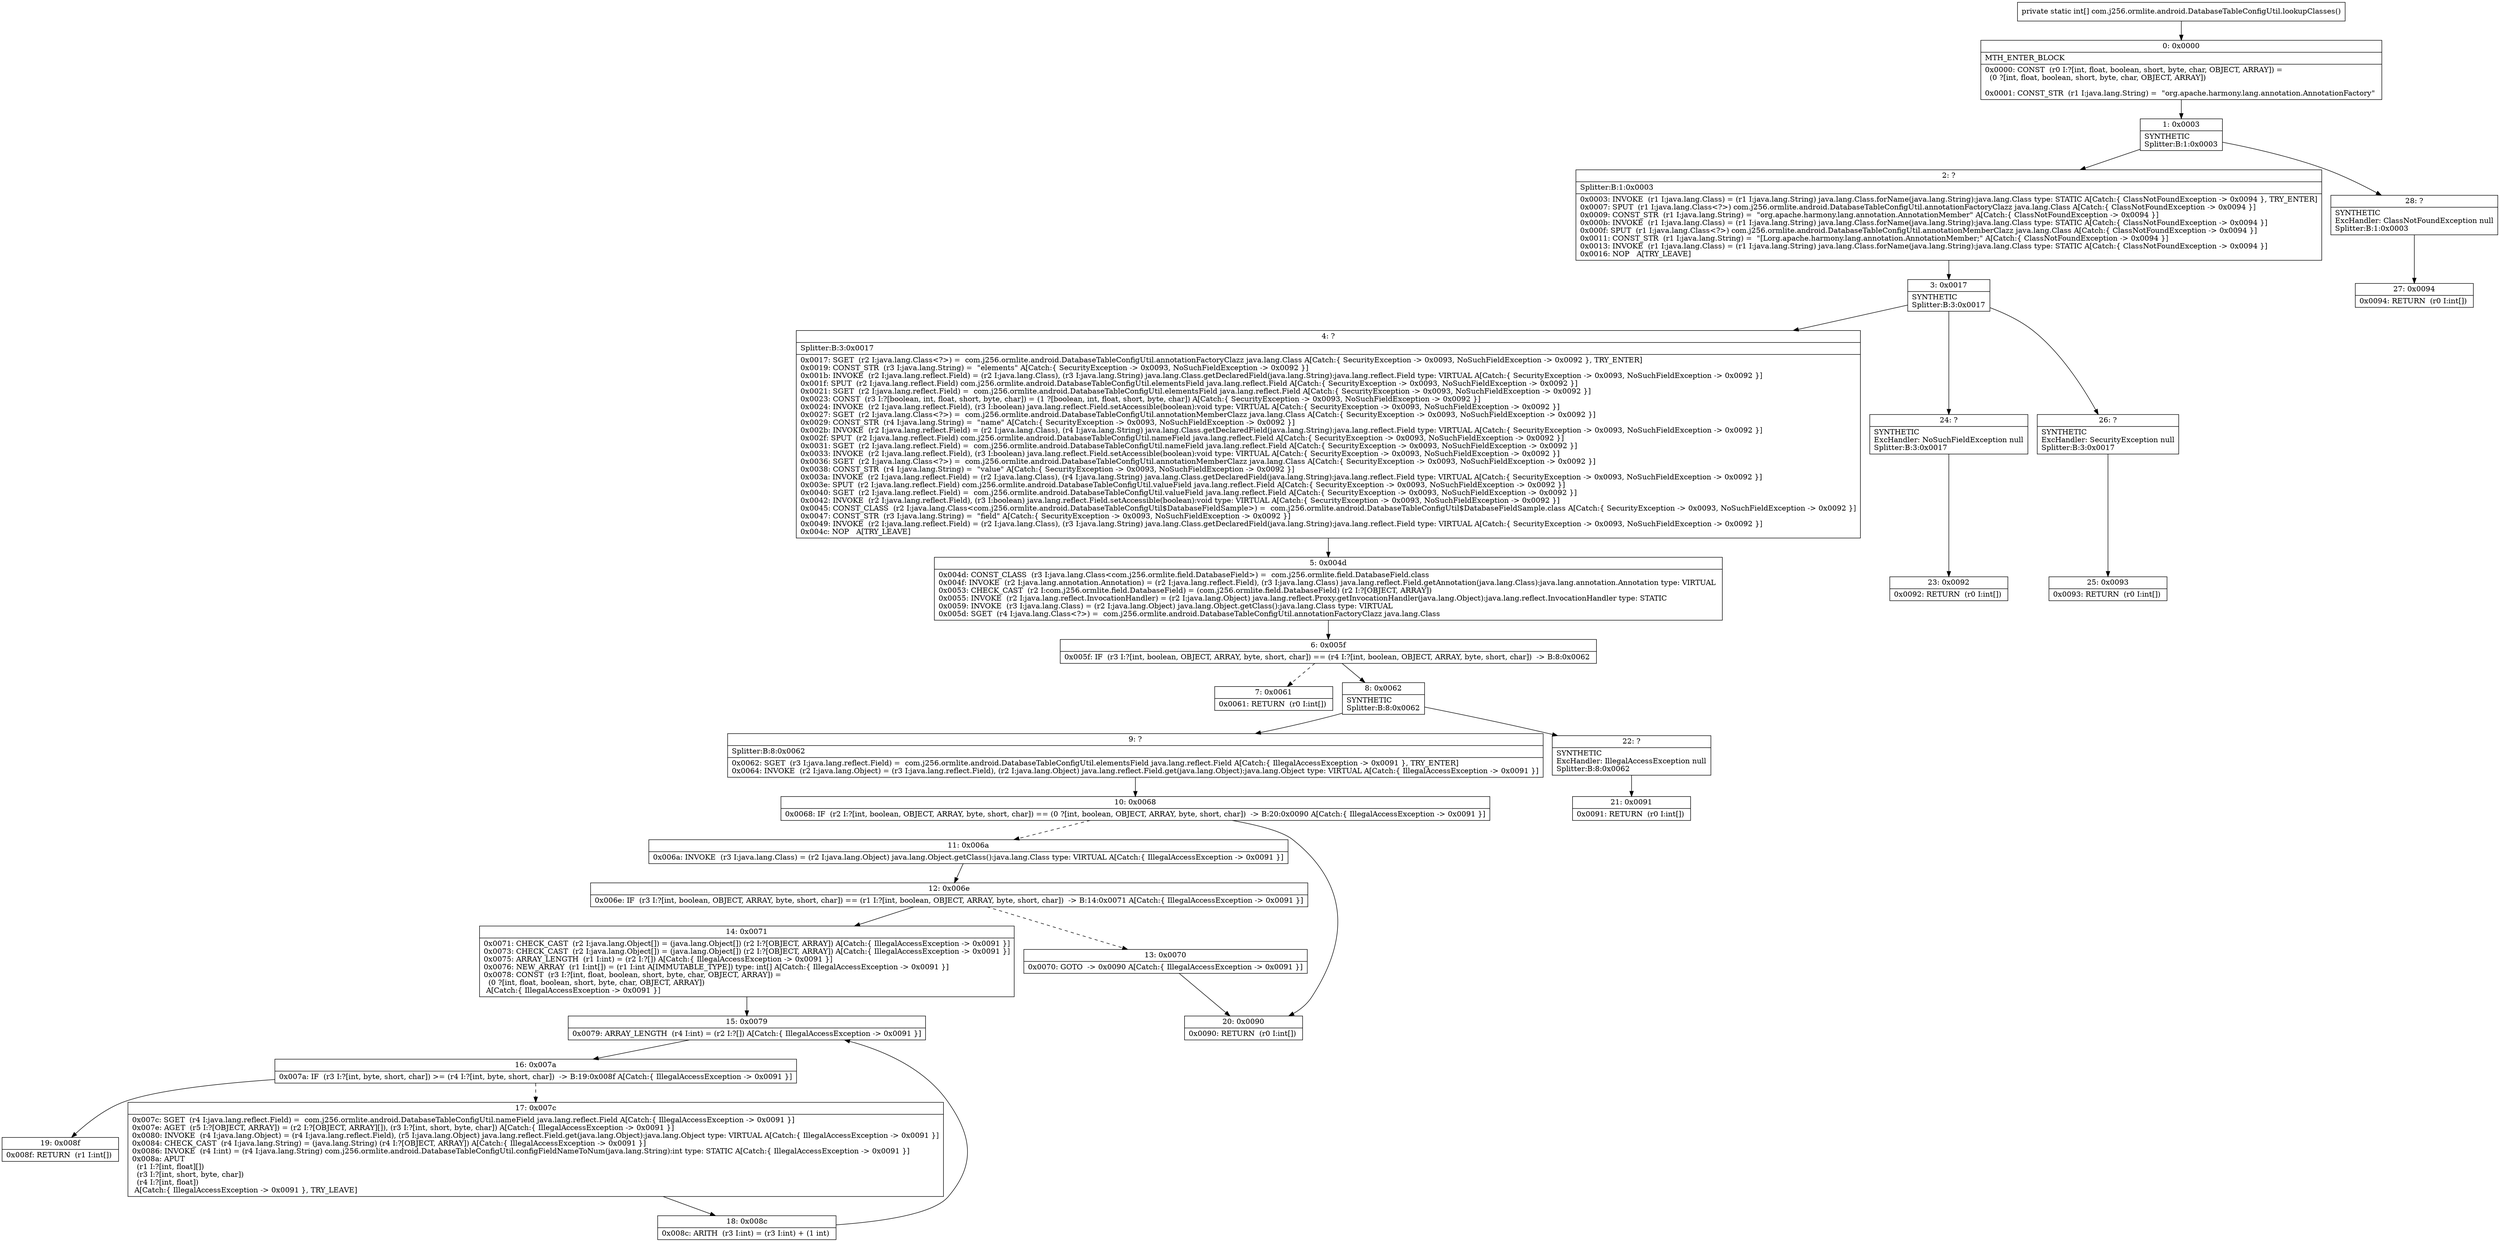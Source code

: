 digraph "CFG forcom.j256.ormlite.android.DatabaseTableConfigUtil.lookupClasses()[I" {
Node_0 [shape=record,label="{0\:\ 0x0000|MTH_ENTER_BLOCK\l|0x0000: CONST  (r0 I:?[int, float, boolean, short, byte, char, OBJECT, ARRAY]) = \l  (0 ?[int, float, boolean, short, byte, char, OBJECT, ARRAY])\l \l0x0001: CONST_STR  (r1 I:java.lang.String) =  \"org.apache.harmony.lang.annotation.AnnotationFactory\" \l}"];
Node_1 [shape=record,label="{1\:\ 0x0003|SYNTHETIC\lSplitter:B:1:0x0003\l}"];
Node_2 [shape=record,label="{2\:\ ?|Splitter:B:1:0x0003\l|0x0003: INVOKE  (r1 I:java.lang.Class) = (r1 I:java.lang.String) java.lang.Class.forName(java.lang.String):java.lang.Class type: STATIC A[Catch:\{ ClassNotFoundException \-\> 0x0094 \}, TRY_ENTER]\l0x0007: SPUT  (r1 I:java.lang.Class\<?\>) com.j256.ormlite.android.DatabaseTableConfigUtil.annotationFactoryClazz java.lang.Class A[Catch:\{ ClassNotFoundException \-\> 0x0094 \}]\l0x0009: CONST_STR  (r1 I:java.lang.String) =  \"org.apache.harmony.lang.annotation.AnnotationMember\" A[Catch:\{ ClassNotFoundException \-\> 0x0094 \}]\l0x000b: INVOKE  (r1 I:java.lang.Class) = (r1 I:java.lang.String) java.lang.Class.forName(java.lang.String):java.lang.Class type: STATIC A[Catch:\{ ClassNotFoundException \-\> 0x0094 \}]\l0x000f: SPUT  (r1 I:java.lang.Class\<?\>) com.j256.ormlite.android.DatabaseTableConfigUtil.annotationMemberClazz java.lang.Class A[Catch:\{ ClassNotFoundException \-\> 0x0094 \}]\l0x0011: CONST_STR  (r1 I:java.lang.String) =  \"[Lorg.apache.harmony.lang.annotation.AnnotationMember;\" A[Catch:\{ ClassNotFoundException \-\> 0x0094 \}]\l0x0013: INVOKE  (r1 I:java.lang.Class) = (r1 I:java.lang.String) java.lang.Class.forName(java.lang.String):java.lang.Class type: STATIC A[Catch:\{ ClassNotFoundException \-\> 0x0094 \}]\l0x0016: NOP   A[TRY_LEAVE]\l}"];
Node_3 [shape=record,label="{3\:\ 0x0017|SYNTHETIC\lSplitter:B:3:0x0017\l}"];
Node_4 [shape=record,label="{4\:\ ?|Splitter:B:3:0x0017\l|0x0017: SGET  (r2 I:java.lang.Class\<?\>) =  com.j256.ormlite.android.DatabaseTableConfigUtil.annotationFactoryClazz java.lang.Class A[Catch:\{ SecurityException \-\> 0x0093, NoSuchFieldException \-\> 0x0092 \}, TRY_ENTER]\l0x0019: CONST_STR  (r3 I:java.lang.String) =  \"elements\" A[Catch:\{ SecurityException \-\> 0x0093, NoSuchFieldException \-\> 0x0092 \}]\l0x001b: INVOKE  (r2 I:java.lang.reflect.Field) = (r2 I:java.lang.Class), (r3 I:java.lang.String) java.lang.Class.getDeclaredField(java.lang.String):java.lang.reflect.Field type: VIRTUAL A[Catch:\{ SecurityException \-\> 0x0093, NoSuchFieldException \-\> 0x0092 \}]\l0x001f: SPUT  (r2 I:java.lang.reflect.Field) com.j256.ormlite.android.DatabaseTableConfigUtil.elementsField java.lang.reflect.Field A[Catch:\{ SecurityException \-\> 0x0093, NoSuchFieldException \-\> 0x0092 \}]\l0x0021: SGET  (r2 I:java.lang.reflect.Field) =  com.j256.ormlite.android.DatabaseTableConfigUtil.elementsField java.lang.reflect.Field A[Catch:\{ SecurityException \-\> 0x0093, NoSuchFieldException \-\> 0x0092 \}]\l0x0023: CONST  (r3 I:?[boolean, int, float, short, byte, char]) = (1 ?[boolean, int, float, short, byte, char]) A[Catch:\{ SecurityException \-\> 0x0093, NoSuchFieldException \-\> 0x0092 \}]\l0x0024: INVOKE  (r2 I:java.lang.reflect.Field), (r3 I:boolean) java.lang.reflect.Field.setAccessible(boolean):void type: VIRTUAL A[Catch:\{ SecurityException \-\> 0x0093, NoSuchFieldException \-\> 0x0092 \}]\l0x0027: SGET  (r2 I:java.lang.Class\<?\>) =  com.j256.ormlite.android.DatabaseTableConfigUtil.annotationMemberClazz java.lang.Class A[Catch:\{ SecurityException \-\> 0x0093, NoSuchFieldException \-\> 0x0092 \}]\l0x0029: CONST_STR  (r4 I:java.lang.String) =  \"name\" A[Catch:\{ SecurityException \-\> 0x0093, NoSuchFieldException \-\> 0x0092 \}]\l0x002b: INVOKE  (r2 I:java.lang.reflect.Field) = (r2 I:java.lang.Class), (r4 I:java.lang.String) java.lang.Class.getDeclaredField(java.lang.String):java.lang.reflect.Field type: VIRTUAL A[Catch:\{ SecurityException \-\> 0x0093, NoSuchFieldException \-\> 0x0092 \}]\l0x002f: SPUT  (r2 I:java.lang.reflect.Field) com.j256.ormlite.android.DatabaseTableConfigUtil.nameField java.lang.reflect.Field A[Catch:\{ SecurityException \-\> 0x0093, NoSuchFieldException \-\> 0x0092 \}]\l0x0031: SGET  (r2 I:java.lang.reflect.Field) =  com.j256.ormlite.android.DatabaseTableConfigUtil.nameField java.lang.reflect.Field A[Catch:\{ SecurityException \-\> 0x0093, NoSuchFieldException \-\> 0x0092 \}]\l0x0033: INVOKE  (r2 I:java.lang.reflect.Field), (r3 I:boolean) java.lang.reflect.Field.setAccessible(boolean):void type: VIRTUAL A[Catch:\{ SecurityException \-\> 0x0093, NoSuchFieldException \-\> 0x0092 \}]\l0x0036: SGET  (r2 I:java.lang.Class\<?\>) =  com.j256.ormlite.android.DatabaseTableConfigUtil.annotationMemberClazz java.lang.Class A[Catch:\{ SecurityException \-\> 0x0093, NoSuchFieldException \-\> 0x0092 \}]\l0x0038: CONST_STR  (r4 I:java.lang.String) =  \"value\" A[Catch:\{ SecurityException \-\> 0x0093, NoSuchFieldException \-\> 0x0092 \}]\l0x003a: INVOKE  (r2 I:java.lang.reflect.Field) = (r2 I:java.lang.Class), (r4 I:java.lang.String) java.lang.Class.getDeclaredField(java.lang.String):java.lang.reflect.Field type: VIRTUAL A[Catch:\{ SecurityException \-\> 0x0093, NoSuchFieldException \-\> 0x0092 \}]\l0x003e: SPUT  (r2 I:java.lang.reflect.Field) com.j256.ormlite.android.DatabaseTableConfigUtil.valueField java.lang.reflect.Field A[Catch:\{ SecurityException \-\> 0x0093, NoSuchFieldException \-\> 0x0092 \}]\l0x0040: SGET  (r2 I:java.lang.reflect.Field) =  com.j256.ormlite.android.DatabaseTableConfigUtil.valueField java.lang.reflect.Field A[Catch:\{ SecurityException \-\> 0x0093, NoSuchFieldException \-\> 0x0092 \}]\l0x0042: INVOKE  (r2 I:java.lang.reflect.Field), (r3 I:boolean) java.lang.reflect.Field.setAccessible(boolean):void type: VIRTUAL A[Catch:\{ SecurityException \-\> 0x0093, NoSuchFieldException \-\> 0x0092 \}]\l0x0045: CONST_CLASS  (r2 I:java.lang.Class\<com.j256.ormlite.android.DatabaseTableConfigUtil$DatabaseFieldSample\>) =  com.j256.ormlite.android.DatabaseTableConfigUtil$DatabaseFieldSample.class A[Catch:\{ SecurityException \-\> 0x0093, NoSuchFieldException \-\> 0x0092 \}]\l0x0047: CONST_STR  (r3 I:java.lang.String) =  \"field\" A[Catch:\{ SecurityException \-\> 0x0093, NoSuchFieldException \-\> 0x0092 \}]\l0x0049: INVOKE  (r2 I:java.lang.reflect.Field) = (r2 I:java.lang.Class), (r3 I:java.lang.String) java.lang.Class.getDeclaredField(java.lang.String):java.lang.reflect.Field type: VIRTUAL A[Catch:\{ SecurityException \-\> 0x0093, NoSuchFieldException \-\> 0x0092 \}]\l0x004c: NOP   A[TRY_LEAVE]\l}"];
Node_5 [shape=record,label="{5\:\ 0x004d|0x004d: CONST_CLASS  (r3 I:java.lang.Class\<com.j256.ormlite.field.DatabaseField\>) =  com.j256.ormlite.field.DatabaseField.class \l0x004f: INVOKE  (r2 I:java.lang.annotation.Annotation) = (r2 I:java.lang.reflect.Field), (r3 I:java.lang.Class) java.lang.reflect.Field.getAnnotation(java.lang.Class):java.lang.annotation.Annotation type: VIRTUAL \l0x0053: CHECK_CAST  (r2 I:com.j256.ormlite.field.DatabaseField) = (com.j256.ormlite.field.DatabaseField) (r2 I:?[OBJECT, ARRAY]) \l0x0055: INVOKE  (r2 I:java.lang.reflect.InvocationHandler) = (r2 I:java.lang.Object) java.lang.reflect.Proxy.getInvocationHandler(java.lang.Object):java.lang.reflect.InvocationHandler type: STATIC \l0x0059: INVOKE  (r3 I:java.lang.Class) = (r2 I:java.lang.Object) java.lang.Object.getClass():java.lang.Class type: VIRTUAL \l0x005d: SGET  (r4 I:java.lang.Class\<?\>) =  com.j256.ormlite.android.DatabaseTableConfigUtil.annotationFactoryClazz java.lang.Class \l}"];
Node_6 [shape=record,label="{6\:\ 0x005f|0x005f: IF  (r3 I:?[int, boolean, OBJECT, ARRAY, byte, short, char]) == (r4 I:?[int, boolean, OBJECT, ARRAY, byte, short, char])  \-\> B:8:0x0062 \l}"];
Node_7 [shape=record,label="{7\:\ 0x0061|0x0061: RETURN  (r0 I:int[]) \l}"];
Node_8 [shape=record,label="{8\:\ 0x0062|SYNTHETIC\lSplitter:B:8:0x0062\l}"];
Node_9 [shape=record,label="{9\:\ ?|Splitter:B:8:0x0062\l|0x0062: SGET  (r3 I:java.lang.reflect.Field) =  com.j256.ormlite.android.DatabaseTableConfigUtil.elementsField java.lang.reflect.Field A[Catch:\{ IllegalAccessException \-\> 0x0091 \}, TRY_ENTER]\l0x0064: INVOKE  (r2 I:java.lang.Object) = (r3 I:java.lang.reflect.Field), (r2 I:java.lang.Object) java.lang.reflect.Field.get(java.lang.Object):java.lang.Object type: VIRTUAL A[Catch:\{ IllegalAccessException \-\> 0x0091 \}]\l}"];
Node_10 [shape=record,label="{10\:\ 0x0068|0x0068: IF  (r2 I:?[int, boolean, OBJECT, ARRAY, byte, short, char]) == (0 ?[int, boolean, OBJECT, ARRAY, byte, short, char])  \-\> B:20:0x0090 A[Catch:\{ IllegalAccessException \-\> 0x0091 \}]\l}"];
Node_11 [shape=record,label="{11\:\ 0x006a|0x006a: INVOKE  (r3 I:java.lang.Class) = (r2 I:java.lang.Object) java.lang.Object.getClass():java.lang.Class type: VIRTUAL A[Catch:\{ IllegalAccessException \-\> 0x0091 \}]\l}"];
Node_12 [shape=record,label="{12\:\ 0x006e|0x006e: IF  (r3 I:?[int, boolean, OBJECT, ARRAY, byte, short, char]) == (r1 I:?[int, boolean, OBJECT, ARRAY, byte, short, char])  \-\> B:14:0x0071 A[Catch:\{ IllegalAccessException \-\> 0x0091 \}]\l}"];
Node_13 [shape=record,label="{13\:\ 0x0070|0x0070: GOTO  \-\> 0x0090 A[Catch:\{ IllegalAccessException \-\> 0x0091 \}]\l}"];
Node_14 [shape=record,label="{14\:\ 0x0071|0x0071: CHECK_CAST  (r2 I:java.lang.Object[]) = (java.lang.Object[]) (r2 I:?[OBJECT, ARRAY]) A[Catch:\{ IllegalAccessException \-\> 0x0091 \}]\l0x0073: CHECK_CAST  (r2 I:java.lang.Object[]) = (java.lang.Object[]) (r2 I:?[OBJECT, ARRAY]) A[Catch:\{ IllegalAccessException \-\> 0x0091 \}]\l0x0075: ARRAY_LENGTH  (r1 I:int) = (r2 I:?[]) A[Catch:\{ IllegalAccessException \-\> 0x0091 \}]\l0x0076: NEW_ARRAY  (r1 I:int[]) = (r1 I:int A[IMMUTABLE_TYPE]) type: int[] A[Catch:\{ IllegalAccessException \-\> 0x0091 \}]\l0x0078: CONST  (r3 I:?[int, float, boolean, short, byte, char, OBJECT, ARRAY]) = \l  (0 ?[int, float, boolean, short, byte, char, OBJECT, ARRAY])\l A[Catch:\{ IllegalAccessException \-\> 0x0091 \}]\l}"];
Node_15 [shape=record,label="{15\:\ 0x0079|0x0079: ARRAY_LENGTH  (r4 I:int) = (r2 I:?[]) A[Catch:\{ IllegalAccessException \-\> 0x0091 \}]\l}"];
Node_16 [shape=record,label="{16\:\ 0x007a|0x007a: IF  (r3 I:?[int, byte, short, char]) \>= (r4 I:?[int, byte, short, char])  \-\> B:19:0x008f A[Catch:\{ IllegalAccessException \-\> 0x0091 \}]\l}"];
Node_17 [shape=record,label="{17\:\ 0x007c|0x007c: SGET  (r4 I:java.lang.reflect.Field) =  com.j256.ormlite.android.DatabaseTableConfigUtil.nameField java.lang.reflect.Field A[Catch:\{ IllegalAccessException \-\> 0x0091 \}]\l0x007e: AGET  (r5 I:?[OBJECT, ARRAY]) = (r2 I:?[OBJECT, ARRAY][]), (r3 I:?[int, short, byte, char]) A[Catch:\{ IllegalAccessException \-\> 0x0091 \}]\l0x0080: INVOKE  (r4 I:java.lang.Object) = (r4 I:java.lang.reflect.Field), (r5 I:java.lang.Object) java.lang.reflect.Field.get(java.lang.Object):java.lang.Object type: VIRTUAL A[Catch:\{ IllegalAccessException \-\> 0x0091 \}]\l0x0084: CHECK_CAST  (r4 I:java.lang.String) = (java.lang.String) (r4 I:?[OBJECT, ARRAY]) A[Catch:\{ IllegalAccessException \-\> 0x0091 \}]\l0x0086: INVOKE  (r4 I:int) = (r4 I:java.lang.String) com.j256.ormlite.android.DatabaseTableConfigUtil.configFieldNameToNum(java.lang.String):int type: STATIC A[Catch:\{ IllegalAccessException \-\> 0x0091 \}]\l0x008a: APUT  \l  (r1 I:?[int, float][])\l  (r3 I:?[int, short, byte, char])\l  (r4 I:?[int, float])\l A[Catch:\{ IllegalAccessException \-\> 0x0091 \}, TRY_LEAVE]\l}"];
Node_18 [shape=record,label="{18\:\ 0x008c|0x008c: ARITH  (r3 I:int) = (r3 I:int) + (1 int) \l}"];
Node_19 [shape=record,label="{19\:\ 0x008f|0x008f: RETURN  (r1 I:int[]) \l}"];
Node_20 [shape=record,label="{20\:\ 0x0090|0x0090: RETURN  (r0 I:int[]) \l}"];
Node_21 [shape=record,label="{21\:\ 0x0091|0x0091: RETURN  (r0 I:int[]) \l}"];
Node_22 [shape=record,label="{22\:\ ?|SYNTHETIC\lExcHandler: IllegalAccessException null\lSplitter:B:8:0x0062\l}"];
Node_23 [shape=record,label="{23\:\ 0x0092|0x0092: RETURN  (r0 I:int[]) \l}"];
Node_24 [shape=record,label="{24\:\ ?|SYNTHETIC\lExcHandler: NoSuchFieldException null\lSplitter:B:3:0x0017\l}"];
Node_25 [shape=record,label="{25\:\ 0x0093|0x0093: RETURN  (r0 I:int[]) \l}"];
Node_26 [shape=record,label="{26\:\ ?|SYNTHETIC\lExcHandler: SecurityException null\lSplitter:B:3:0x0017\l}"];
Node_27 [shape=record,label="{27\:\ 0x0094|0x0094: RETURN  (r0 I:int[]) \l}"];
Node_28 [shape=record,label="{28\:\ ?|SYNTHETIC\lExcHandler: ClassNotFoundException null\lSplitter:B:1:0x0003\l}"];
MethodNode[shape=record,label="{private static int[] com.j256.ormlite.android.DatabaseTableConfigUtil.lookupClasses() }"];
MethodNode -> Node_0;
Node_0 -> Node_1;
Node_1 -> Node_2;
Node_1 -> Node_28;
Node_2 -> Node_3;
Node_3 -> Node_4;
Node_3 -> Node_26;
Node_3 -> Node_24;
Node_4 -> Node_5;
Node_5 -> Node_6;
Node_6 -> Node_7[style=dashed];
Node_6 -> Node_8;
Node_8 -> Node_9;
Node_8 -> Node_22;
Node_9 -> Node_10;
Node_10 -> Node_11[style=dashed];
Node_10 -> Node_20;
Node_11 -> Node_12;
Node_12 -> Node_13[style=dashed];
Node_12 -> Node_14;
Node_13 -> Node_20;
Node_14 -> Node_15;
Node_15 -> Node_16;
Node_16 -> Node_17[style=dashed];
Node_16 -> Node_19;
Node_17 -> Node_18;
Node_18 -> Node_15;
Node_22 -> Node_21;
Node_24 -> Node_23;
Node_26 -> Node_25;
Node_28 -> Node_27;
}

